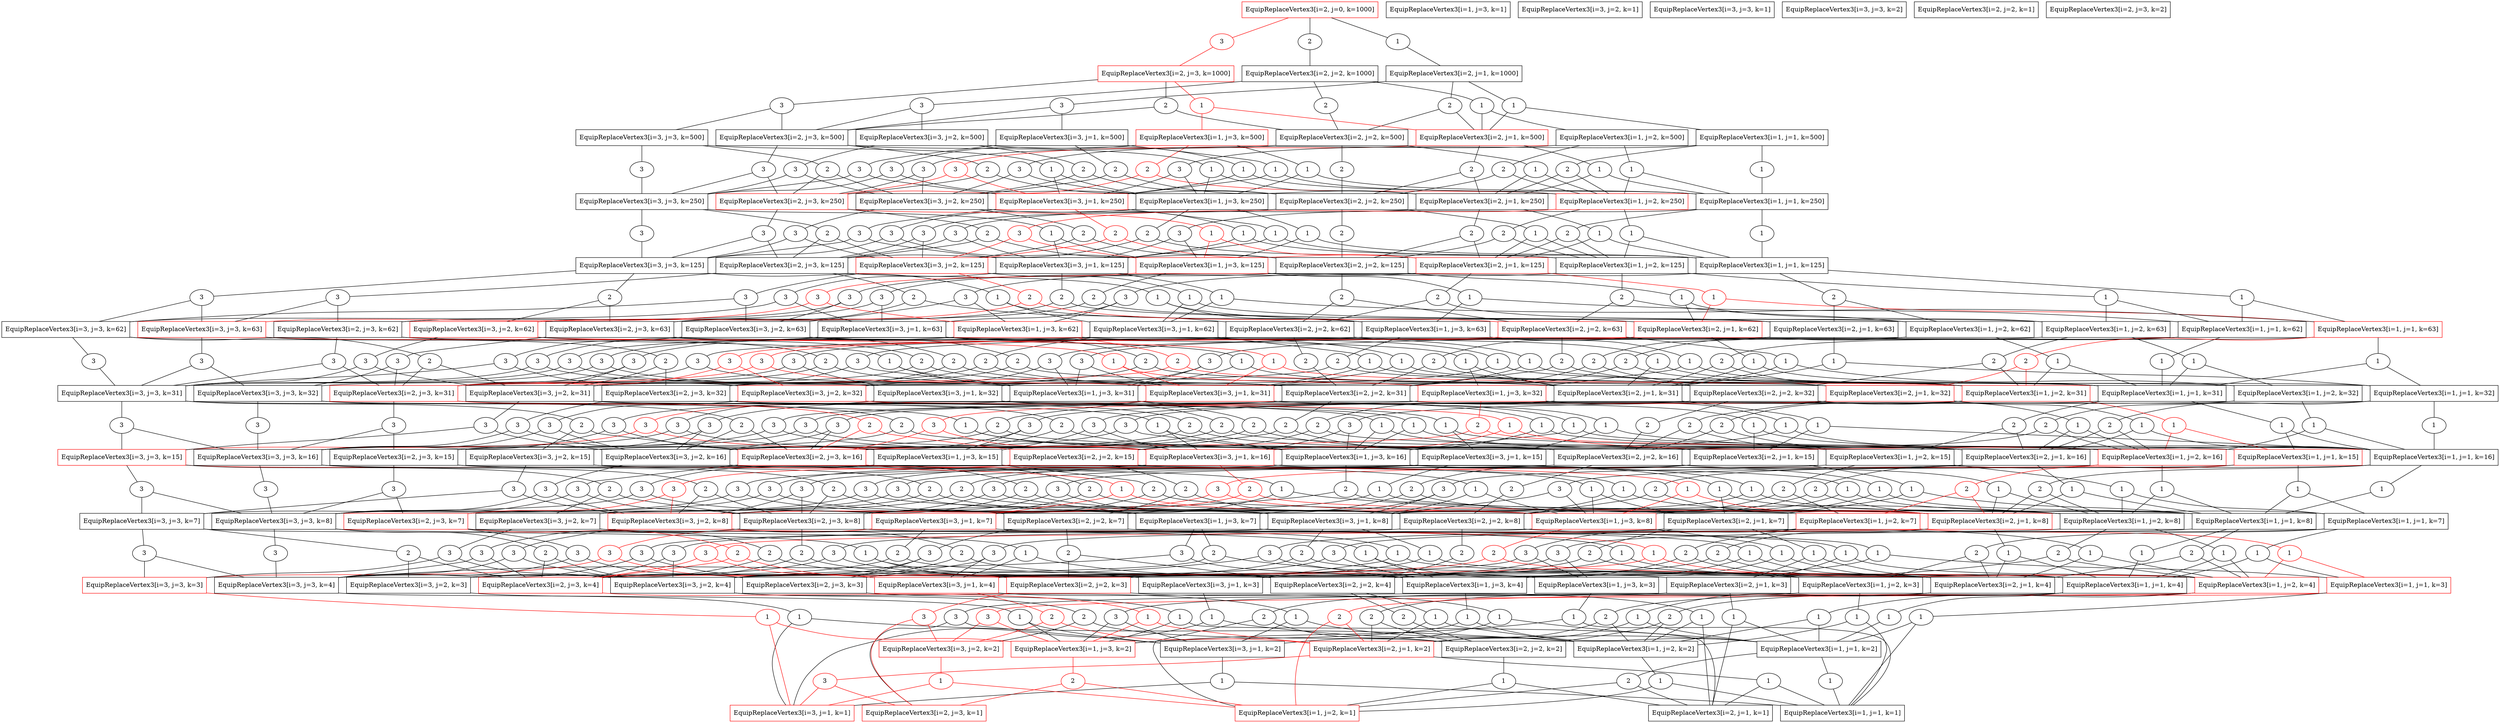 strict digraph G {
  1 [ shape="box" color="red" label="EquipReplaceVertex3[i=1, j=2, k=1]" ];
  2 [ shape="box" label="EquipReplaceVertex3[i=1, j=1, k=32]" ];
  3 [ shape="box" label="EquipReplaceVertex3[i=1, j=2, k=2]" ];
  4 [ shape="box" label="EquipReplaceVertex3[i=1, j=2, k=3]" ];
  5 [ shape="box" color="red" label="EquipReplaceVertex3[i=1, j=2, k=4]" ];
  6 [ shape="box" color="red" label="EquipReplaceVertex3[i=1, j=2, k=7]" ];
  7 [ shape="box" label="EquipReplaceVertex3[i=1, j=2, k=8]" ];
  8 [ shape="box" label="EquipReplaceVertex3[i=1, j=2, k=15]" ];
  9 [ shape="box" color="red" label="EquipReplaceVertex3[i=1, j=2, k=16]" ];
  10 [ shape="box" color="red" label="EquipReplaceVertex3[i=1, j=3, k=500]" ];
  11 [ shape="box" label="EquipReplaceVertex3[i=1, j=3, k=250]" ];
  12 [ shape="box" label="EquipReplaceVertex3[i=2, j=3, k=62]" ];
  13 [ shape="box" label="EquipReplaceVertex3[i=3, j=3, k=125]" ];
  14 [ shape="box" color="red" label="EquipReplaceVertex3[i=1, j=2, k=31]" ];
  15 [ shape="box" color="red" label="EquipReplaceVertex3[i=2, j=1, k=125]" ];
  16 [ shape="box" label="EquipReplaceVertex3[i=1, j=1, k=62]" ];
  17 [ shape="box" label="EquipReplaceVertex3[i=2, j=3, k=63]" ];
  18 [ shape="box" label="EquipReplaceVertex3[i=1, j=3, k=1]" ];
  19 [ shape="box" color="red" label="EquipReplaceVertex3[i=1, j=1, k=63]" ];
  20 [ shape="box" label="EquipReplaceVertex3[i=1, j=2, k=32]" ];
  21 [ shape="box" color="red" label="EquipReplaceVertex3[i=1, j=3, k=2]" ];
  22 [ shape="box" label="EquipReplaceVertex3[i=1, j=3, k=3]" ];
  23 [ shape="box" label="EquipReplaceVertex3[i=1, j=3, k=4]" ];
  24 [ shape="box" label="EquipReplaceVertex3[i=1, j=3, k=7]" ];
  25 [ shape="box" color="red" label="EquipReplaceVertex3[i=1, j=3, k=8]" ];
  26 [ shape="box" label="EquipReplaceVertex3[i=1, j=3, k=15]" ];
  27 [ shape="box" label="EquipReplaceVertex3[i=1, j=3, k=16]" ];
  28 [ shape="box" label="EquipReplaceVertex3[i=1, j=3, k=31]" ];
  29 [ shape="box" label="EquipReplaceVertex3[i=1, j=2, k=62]" ];
  30 [ shape="box" label="EquipReplaceVertex3[i=2, j=2, k=125]" ];
  31 [ shape="box" label="EquipReplaceVertex3[i=1, j=2, k=63]" ];
  32 [ shape="box" color="red" label="EquipReplaceVertex3[i=1, j=3, k=32]" ];
  33 [ shape="box" label="EquipReplaceVertex3[i=3, j=1, k=500]" ];
  34 [ shape="box" color="red" label="EquipReplaceVertex3[i=1, j=3, k=62]" ];
  35 [ shape="box" label="EquipReplaceVertex3[i=2, j=3, k=125]" ];
  36 [ shape="box" color="red" label="EquipReplaceVertex3[i=3, j=1, k=250]" ];
  37 [ shape="box" label="EquipReplaceVertex3[i=1, j=1, k=125]" ];
  38 [ shape="box" label="EquipReplaceVertex3[i=1, j=3, k=63]" ];
  39 [ shape="box" color="red" label="EquipReplaceVertex3[i=3, j=1, k=1]" ];
  40 [ shape="box" label="EquipReplaceVertex3[i=3, j=1, k=2]" ];
  41 [ shape="box" label="EquipReplaceVertex3[i=3, j=1, k=3]" ];
  42 [ shape="box" color="red" label="EquipReplaceVertex3[i=3, j=1, k=4]" ];
  43 [ shape="box" color="red" label="EquipReplaceVertex3[i=3, j=1, k=7]" ];
  44 [ shape="box" label="EquipReplaceVertex3[i=3, j=1, k=8]" ];
  45 [ shape="box" color="red" label="EquipReplaceVertex3[i=2, j=0, k=1000]" ];
  46 [ shape="box" label="EquipReplaceVertex3[i=3, j=1, k=15]" ];
  47 [ shape="box" color="red" label="EquipReplaceVertex3[i=3, j=1, k=16]" ];
  48 [ shape="box" label="EquipReplaceVertex3[i=3, j=2, k=500]" ];
  49 [ shape="box" label="EquipReplaceVertex3[i=3, j=2, k=250]" ];
  50 [ shape="box" label="EquipReplaceVertex3[i=1, j=2, k=125]" ];
  51 [ shape="box" color="red" label="EquipReplaceVertex3[i=3, j=1, k=31]" ];
  52 [ shape="box" label="EquipReplaceVertex3[i=3, j=2, k=1]" ];
  53 [ shape="box" label="EquipReplaceVertex3[i=3, j=1, k=32]" ];
  54 [ shape="box" color="red" label="EquipReplaceVertex3[i=3, j=2, k=2]" ];
  55 [ shape="box" label="EquipReplaceVertex3[i=3, j=2, k=3]" ];
  56 [ shape="box" label="EquipReplaceVertex3[i=3, j=2, k=4]" ];
  57 [ shape="box" label="EquipReplaceVertex3[i=3, j=2, k=7]" ];
  58 [ shape="box" color="red" label="EquipReplaceVertex3[i=3, j=2, k=8]" ];
  59 [ shape="box" label="EquipReplaceVertex3[i=2, j=1, k=1000]" ];
  60 [ shape="box" label="EquipReplaceVertex3[i=3, j=2, k=15]" ];
  61 [ shape="box" label="EquipReplaceVertex3[i=3, j=2, k=16]" ];
  62 [ shape="box" label="EquipReplaceVertex3[i=3, j=3, k=500]" ];
  63 [ shape="box" color="red" label="EquipReplaceVertex3[i=2, j=1, k=500]" ];
  64 [ shape="box" label="EquipReplaceVertex3[i=3, j=3, k=250]" ];
  65 [ shape="box" label="EquipReplaceVertex3[i=2, j=1, k=250]" ];
  66 [ shape="box" color="red" label="EquipReplaceVertex3[i=1, j=3, k=125]" ];
  67 [ shape="box" label="EquipReplaceVertex3[i=3, j=2, k=31]" ];
  68 [ shape="box" label="EquipReplaceVertex3[i=3, j=1, k=62]" ];
  69 [ shape="box" label="EquipReplaceVertex3[i=3, j=3, k=1]" ];
  70 [ shape="box" label="EquipReplaceVertex3[i=3, j=1, k=63]" ];
  71 [ shape="box" color="red" label="EquipReplaceVertex3[i=3, j=2, k=32]" ];
  72 [ shape="box" label="EquipReplaceVertex3[i=2, j=1, k=1]" ];
  73 [ shape="box" label="EquipReplaceVertex3[i=3, j=3, k=2]" ];
  74 [ shape="box" color="red" label="EquipReplaceVertex3[i=2, j=1, k=2]" ];
  75 [ shape="box" color="red" label="EquipReplaceVertex3[i=3, j=3, k=3]" ];
  76 [ shape="box" label="EquipReplaceVertex3[i=2, j=1, k=3]" ];
  77 [ shape="box" label="EquipReplaceVertex3[i=3, j=3, k=4]" ];
  78 [ shape="box" label="EquipReplaceVertex3[i=2, j=1, k=4]" ];
  79 [ shape="box" label="EquipReplaceVertex3[i=3, j=3, k=7]" ];
  80 [ shape="box" label="EquipReplaceVertex3[i=2, j=1, k=7]" ];
  81 [ shape="box" label="EquipReplaceVertex3[i=3, j=3, k=8]" ];
  82 [ shape="box" label="EquipReplaceVertex3[i=2, j=2, k=1000]" ];
  83 [ shape="box" color="red" label="EquipReplaceVertex3[i=2, j=1, k=8]" ];
  84 [ shape="box" color="red" label="EquipReplaceVertex3[i=3, j=3, k=15]" ];
  85 [ shape="box" label="EquipReplaceVertex3[i=2, j=1, k=15]" ];
  86 [ shape="box" label="EquipReplaceVertex3[i=3, j=3, k=16]" ];
  87 [ shape="box" label="EquipReplaceVertex3[i=2, j=1, k=16]" ];
  88 [ shape="box" label="EquipReplaceVertex3[i=2, j=2, k=500]" ];
  89 [ shape="box" label="EquipReplaceVertex3[i=2, j=2, k=250]" ];
  90 [ shape="box" label="EquipReplaceVertex3[i=3, j=3, k=31]" ];
  91 [ shape="box" color="red" label="EquipReplaceVertex3[i=3, j=2, k=62]" ];
  92 [ shape="box" label="EquipReplaceVertex3[i=2, j=1, k=31]" ];
  93 [ shape="box" label="EquipReplaceVertex3[i=3, j=2, k=63]" ];
  94 [ shape="box" label="EquipReplaceVertex3[i=3, j=3, k=32]" ];
  95 [ shape="box" label="EquipReplaceVertex3[i=2, j=2, k=1]" ];
  96 [ shape="box" color="red" label="EquipReplaceVertex3[i=2, j=1, k=32]" ];
  97 [ shape="box" label="EquipReplaceVertex3[i=2, j=2, k=2]" ];
  98 [ shape="box" color="red" label="EquipReplaceVertex3[i=2, j=2, k=3]" ];
  99 [ shape="box" label="EquipReplaceVertex3[i=2, j=2, k=4]" ];
  100 [ shape="box" label="EquipReplaceVertex3[i=2, j=2, k=7]" ];
  101 [ shape="box" color="red" label="EquipReplaceVertex3[i=2, j=3, k=1000]" ];
  102 [ shape="box" label="EquipReplaceVertex3[i=2, j=2, k=8]" ];
  103 [ shape="box" color="red" label="EquipReplaceVertex3[i=2, j=2, k=15]" ];
  104 [ shape="box" label="EquipReplaceVertex3[i=2, j=2, k=16]" ];
  105 [ shape="box" label="EquipReplaceVertex3[i=2, j=3, k=500]" ];
  106 [ shape="box" label="EquipReplaceVertex3[i=1, j=1, k=500]" ];
  107 [ shape="box" color="red" label="EquipReplaceVertex3[i=2, j=3, k=250]" ];
  108 [ shape="box" label="EquipReplaceVertex3[i=1, j=1, k=250]" ];
  109 [ shape="box" label="EquipReplaceVertex3[i=3, j=3, k=62]" ];
  110 [ shape="box" label="EquipReplaceVertex3[i=2, j=2, k=31]" ];
  111 [ shape="box" color="red" label="EquipReplaceVertex3[i=2, j=1, k=62]" ];
  112 [ shape="box" color="red" label="EquipReplaceVertex3[i=3, j=3, k=63]" ];
  113 [ shape="box" label="EquipReplaceVertex3[i=3, j=1, k=125]" ];
  114 [ shape="box" color="red" label="EquipReplaceVertex3[i=2, j=3, k=1]" ];
  115 [ shape="box" label="EquipReplaceVertex3[i=2, j=1, k=63]" ];
  116 [ shape="box" label="EquipReplaceVertex3[i=2, j=2, k=32]" ];
  117 [ shape="box" label="EquipReplaceVertex3[i=1, j=1, k=1]" ];
  118 [ shape="box" label="EquipReplaceVertex3[i=2, j=3, k=2]" ];
  119 [ shape="box" label="EquipReplaceVertex3[i=1, j=1, k=2]" ];
  120 [ shape="box" label="EquipReplaceVertex3[i=2, j=3, k=3]" ];
  121 [ shape="box" color="red" label="EquipReplaceVertex3[i=2, j=3, k=4]" ];
  122 [ shape="box" color="red" label="EquipReplaceVertex3[i=1, j=1, k=3]" ];
  123 [ shape="box" label="EquipReplaceVertex3[i=1, j=1, k=4]" ];
  124 [ shape="box" color="red" label="EquipReplaceVertex3[i=2, j=3, k=7]" ];
  125 [ shape="box" label="EquipReplaceVertex3[i=2, j=3, k=8]" ];
  126 [ shape="box" label="EquipReplaceVertex3[i=1, j=1, k=7]" ];
  127 [ shape="box" label="EquipReplaceVertex3[i=1, j=1, k=8]" ];
  128 [ shape="box" label="EquipReplaceVertex3[i=2, j=3, k=15]" ];
  129 [ shape="box" color="red" label="EquipReplaceVertex3[i=1, j=1, k=15]" ];
  130 [ shape="box" color="red" label="EquipReplaceVertex3[i=2, j=3, k=16]" ];
  131 [ shape="box" label="EquipReplaceVertex3[i=1, j=1, k=16]" ];
  132 [ shape="box" label="EquipReplaceVertex3[i=1, j=2, k=500]" ];
  133 [ shape="box" color="red" label="EquipReplaceVertex3[i=1, j=2, k=250]" ];
  134 [ shape="box" color="red" label="EquipReplaceVertex3[i=2, j=3, k=31]" ];
  135 [ shape="box" label="EquipReplaceVertex3[i=2, j=2, k=62]" ];
  136 [ shape="box" color="red" label="EquipReplaceVertex3[i=3, j=2, k=125]" ];
  137 [ shape="box" label="EquipReplaceVertex3[i=1, j=1, k=31]" ];
  138 [ shape="box" color="red" label="EquipReplaceVertex3[i=2, j=2, k=63]" ];
  139 [ shape="box" label="EquipReplaceVertex3[i=2, j=3, k=32]" ];
  140 [ shape="ellipse" label="3" ];
  141 [ shape="ellipse" label="2" ];
  142 [ shape="ellipse" label="1" ];
  143 [ shape="ellipse" label="1" ];
  144 [ shape="ellipse" label="1" ];
  145 [ shape="ellipse" label="2" ];
  146 [ shape="ellipse" label="1" ];
  147 [ shape="ellipse" label="2" ];
  148 [ shape="ellipse" color="red" label="3" ];
  149 [ shape="ellipse" color="red" label="1" ];
  150 [ shape="ellipse" label="2" ];
  151 [ shape="ellipse" label="3" ];
  152 [ shape="ellipse" label="1" ];
  153 [ shape="ellipse" label="3" ];
  154 [ shape="ellipse" label="2" ];
  155 [ shape="ellipse" label="3" ];
  156 [ shape="ellipse" label="2" ];
  157 [ shape="ellipse" label="1" ];
  158 [ shape="ellipse" label="2" ];
  159 [ shape="ellipse" color="red" label="3" ];
  160 [ shape="ellipse" label="1" ];
  161 [ shape="ellipse" label="1" ];
  162 [ shape="ellipse" label="3" ];
  163 [ shape="ellipse" color="red" label="2" ];
  164 [ shape="ellipse" label="1" ];
  165 [ shape="ellipse" label="2" ];
  166 [ shape="ellipse" label="3" ];
  167 [ shape="ellipse" label="1" ];
  168 [ shape="ellipse" label="3" ];
  169 [ shape="ellipse" label="2" ];
  170 [ shape="ellipse" label="2" ];
  171 [ shape="ellipse" label="3" ];
  172 [ shape="ellipse" label="1" ];
  173 [ shape="ellipse" label="2" ];
  174 [ shape="ellipse" label="3" ];
  175 [ shape="ellipse" color="red" label="1" ];
  176 [ shape="ellipse" color="red" label="1" ];
  177 [ shape="ellipse" label="2" ];
  178 [ shape="ellipse" label="3" ];
  179 [ shape="ellipse" label="2" ];
  180 [ shape="ellipse" label="3" ];
  181 [ shape="ellipse" label="1" ];
  182 [ shape="ellipse" label="1" ];
  183 [ shape="ellipse" label="2" ];
  184 [ shape="ellipse" label="3" ];
  185 [ shape="ellipse" label="1" ];
  186 [ shape="ellipse" label="3" ];
  187 [ shape="ellipse" color="red" label="2" ];
  188 [ shape="ellipse" label="3" ];
  189 [ shape="ellipse" label="2" ];
  190 [ shape="ellipse" label="1" ];
  191 [ shape="ellipse" color="red" label="2" ];
  192 [ shape="ellipse" label="1" ];
  193 [ shape="ellipse" label="1" ];
  194 [ shape="ellipse" label="1" ];
  195 [ shape="ellipse" label="2" ];
  196 [ shape="ellipse" label="3" ];
  197 [ shape="ellipse" label="3" ];
  198 [ shape="ellipse" color="red" label="2" ];
  199 [ shape="ellipse" label="1" ];
  200 [ shape="ellipse" label="2" ];
  201 [ shape="ellipse" label="1" ];
  202 [ shape="ellipse" label="3" ];
  203 [ shape="ellipse" label="3" ];
  204 [ shape="ellipse" label="1" ];
  205 [ shape="ellipse" label="2" ];
  206 [ shape="ellipse" label="3" ];
  207 [ shape="ellipse" label="2" ];
  208 [ shape="ellipse" label="1" ];
  209 [ shape="ellipse" label="2" ];
  210 [ shape="ellipse" label="1" ];
  211 [ shape="ellipse" label="3" ];
  212 [ shape="ellipse" label="3" ];
  213 [ shape="ellipse" label="1" ];
  214 [ shape="ellipse" label="2" ];
  215 [ shape="ellipse" label="3" ];
  216 [ shape="ellipse" label="1" ];
  217 [ shape="ellipse" label="2" ];
  218 [ shape="ellipse" label="1" ];
  219 [ shape="ellipse" label="3" ];
  220 [ shape="ellipse" color="red" label="2" ];
  221 [ shape="ellipse" label="2" ];
  222 [ shape="ellipse" label="1" ];
  223 [ shape="ellipse" label="3" ];
  224 [ shape="ellipse" label="1" ];
  225 [ shape="ellipse" color="red" label="2" ];
  226 [ shape="ellipse" label="3" ];
  227 [ shape="ellipse" label="2" ];
  228 [ shape="ellipse" label="1" ];
  229 [ shape="ellipse" label="3" ];
  230 [ shape="ellipse" label="3" ];
  231 [ shape="ellipse" label="1" ];
  232 [ shape="ellipse" color="red" label="2" ];
  233 [ shape="ellipse" label="1" ];
  234 [ shape="ellipse" label="3" ];
  235 [ shape="ellipse" label="2" ];
  236 [ shape="ellipse" label="2" ];
  237 [ shape="ellipse" label="1" ];
  238 [ shape="ellipse" label="3" ];
  239 [ shape="ellipse" label="1" ];
  240 [ shape="ellipse" label="1" ];
  241 [ shape="ellipse" label="1" ];
  242 [ shape="ellipse" color="red" label="2" ];
  243 [ shape="ellipse" color="red" label="3" ];
  244 [ shape="ellipse" label="2" ];
  245 [ shape="ellipse" label="1" ];
  246 [ shape="ellipse" label="2" ];
  247 [ shape="ellipse" label="3" ];
  248 [ shape="ellipse" label="1" ];
  249 [ shape="ellipse" color="red" label="3" ];
  250 [ shape="ellipse" label="2" ];
  251 [ shape="ellipse" label="1" ];
  252 [ shape="ellipse" label="3" ];
  253 [ shape="ellipse" label="1" ];
  254 [ shape="ellipse" label="2" ];
  255 [ shape="ellipse" label="3" ];
  256 [ shape="ellipse" label="1" ];
  257 [ shape="ellipse" color="red" label="2" ];
  258 [ shape="ellipse" label="2" ];
  259 [ shape="ellipse" label="1" ];
  260 [ shape="ellipse" label="3" ];
  261 [ shape="ellipse" label="3" ];
  262 [ shape="ellipse" label="1" ];
  263 [ shape="ellipse" label="2" ];
  264 [ shape="ellipse" label="3" ];
  265 [ shape="ellipse" label="2" ];
  266 [ shape="ellipse" label="1" ];
  267 [ shape="ellipse" label="2" ];
  268 [ shape="ellipse" label="1" ];
  269 [ shape="ellipse" color="red" label="3" ];
  270 [ shape="ellipse" label="2" ];
  271 [ shape="ellipse" label="3" ];
  272 [ shape="ellipse" label="1" ];
  273 [ shape="ellipse" color="red" label="1" ];
  274 [ shape="ellipse" label="1" ];
  275 [ shape="ellipse" label="2" ];
  276 [ shape="ellipse" label="1" ];
  277 [ shape="ellipse" label="2" ];
  278 [ shape="ellipse" label="1" ];
  279 [ shape="ellipse" label="3" ];
  280 [ shape="ellipse" label="2" ];
  281 [ shape="ellipse" label="3" ];
  282 [ shape="ellipse" color="red" label="1" ];
  283 [ shape="ellipse" label="2" ];
  284 [ shape="ellipse" label="1" ];
  285 [ shape="ellipse" label="3" ];
  286 [ shape="ellipse" label="1" ];
  287 [ shape="ellipse" label="2" ];
  288 [ shape="ellipse" label="3" ];
  289 [ shape="ellipse" label="1" ];
  290 [ shape="ellipse" label="3" ];
  291 [ shape="ellipse" label="2" ];
  292 [ shape="ellipse" label="2" ];
  293 [ shape="ellipse" label="1" ];
  294 [ shape="ellipse" label="3" ];
  295 [ shape="ellipse" label="1" ];
  296 [ shape="ellipse" label="2" ];
  297 [ shape="ellipse" color="red" label="3" ];
  298 [ shape="ellipse" label="2" ];
  299 [ shape="ellipse" label="1" ];
  300 [ shape="ellipse" label="3" ];
  301 [ shape="ellipse" label="3" ];
  302 [ shape="ellipse" label="1" ];
  303 [ shape="ellipse" label="2" ];
  304 [ shape="ellipse" label="2" ];
  305 [ shape="ellipse" color="red" label="3" ];
  306 [ shape="ellipse" label="1" ];
  307 [ shape="ellipse" label="2" ];
  308 [ shape="ellipse" label="1" ];
  309 [ shape="ellipse" label="3" ];
  310 [ shape="ellipse" label="1" ];
  311 [ shape="ellipse" label="2" ];
  312 [ shape="ellipse" label="3" ];
  313 [ shape="ellipse" label="2" ];
  314 [ shape="ellipse" label="1" ];
  315 [ shape="ellipse" label="3" ];
  316 [ shape="ellipse" label="2" ];
  317 [ shape="ellipse" color="red" label="1" ];
  318 [ shape="ellipse" label="3" ];
  319 [ shape="ellipse" color="red" label="3" ];
  320 [ shape="ellipse" label="1" ];
  321 [ shape="ellipse" color="red" label="1" ];
  322 [ shape="ellipse" label="1" ];
  323 [ shape="ellipse" label="3" ];
  324 [ shape="ellipse" label="1" ];
  325 [ shape="ellipse" label="2" ];
  326 [ shape="ellipse" label="1" ];
  327 [ shape="ellipse" label="1" ];
  328 [ shape="ellipse" label="2" ];
  329 [ shape="ellipse" label="3" ];
  330 [ shape="ellipse" label="2" ];
  331 [ shape="ellipse" label="3" ];
  332 [ shape="ellipse" label="1" ];
  333 [ shape="ellipse" label="2" ];
  334 [ shape="ellipse" label="1" ];
  335 [ shape="ellipse" label="3" ];
  336 [ shape="ellipse" label="2" ];
  337 [ shape="ellipse" label="1" ];
  338 [ shape="ellipse" label="3" ];
  339 [ shape="ellipse" color="red" label="3" ];
  340 [ shape="ellipse" label="1" ];
  341 [ shape="ellipse" label="2" ];
  342 [ shape="ellipse" color="red" label="1" ];
  343 [ shape="ellipse" label="2" ];
  344 [ shape="ellipse" label="3" ];
  345 [ shape="ellipse" label="1" ];
  346 [ shape="ellipse" label="3" ];
  347 [ shape="ellipse" label="2" ];
  348 [ shape="ellipse" label="1" ];
  349 [ shape="ellipse" label="2" ];
  350 [ shape="ellipse" label="3" ];
  351 [ shape="ellipse" label="3" ];
  352 [ shape="ellipse" label="1" ];
  353 [ shape="ellipse" label="2" ];
  354 [ shape="ellipse" label="1" ];
  355 [ shape="ellipse" label="2" ];
  356 [ shape="ellipse" label="3" ];
  357 [ shape="ellipse" label="1" ];
  358 [ shape="ellipse" label="3" ];
  359 [ shape="ellipse" label="2" ];
  360 [ shape="ellipse" label="1" ];
  361 [ shape="ellipse" label="2" ];
  362 [ shape="ellipse" label="3" ];
  363 [ shape="ellipse" color="red" label="1" ];
  364 [ shape="ellipse" label="2" ];
  365 [ shape="ellipse" label="3" ];
  366 [ shape="ellipse" label="2" ];
  367 [ shape="ellipse" label="3" ];
  368 [ shape="ellipse" label="1" ];
  369 [ shape="ellipse" label="2" ];
  370 [ shape="ellipse" label="1" ];
  371 [ shape="ellipse" label="3" ];
  372 [ shape="ellipse" label="1" ];
  373 [ shape="ellipse" label="2" ];
  374 [ shape="ellipse" label="3" ];
  375 [ shape="ellipse" label="1" ];
  376 [ shape="ellipse" color="red" label="3" ];
  377 [ shape="ellipse" label="2" ];
  378 [ shape="ellipse" label="1" ];
  379 [ shape="ellipse" color="red" label="3" ];
  380 [ shape="ellipse" label="1" ];
  381 [ shape="ellipse" label="1" ];
  382 [ shape="ellipse" label="2" ];
  383 [ shape="ellipse" label="3" ];
  384 [ shape="ellipse" label="2" ];
  385 [ shape="ellipse" label="1" ];
  386 [ shape="ellipse" label="2" ];
  387 [ shape="ellipse" color="red" label="1" ];
  388 [ shape="ellipse" label="3" ];
  389 [ shape="ellipse" label="1" ];
  390 [ shape="ellipse" label="3" ];
  391 [ shape="ellipse" label="2" ];
  392 [ shape="ellipse" color="red" label="3" ];
  393 [ shape="ellipse" label="1" ];
  394 [ shape="ellipse" label="2" ];
  395 [ shape="ellipse" label="1" ];
  396 [ shape="ellipse" label="2" ];
  397 [ shape="ellipse" label="3" ];
  398 [ shape="ellipse" label="1" ];
  399 [ shape="ellipse" label="2" ];
  400 [ shape="ellipse" label="3" ];
  401 [ shape="ellipse" label="1" ];
  402 [ shape="ellipse" label="3" ];
  403 [ shape="ellipse" label="2" ];
  404 [ shape="ellipse" color="red" label="1" ];
  405 [ shape="ellipse" label="2" ];
  406 [ shape="ellipse" label="3" ];
  407 [ shape="ellipse" label="2" ];
  408 [ shape="ellipse" label="3" ];
  409 [ shape="ellipse" label="1" ];
  410 [ shape="ellipse" label="1" ];
  411 [ shape="ellipse" label="2" ];
  412 [ shape="ellipse" label="3" ];
  413 [ shape="ellipse" label="2" ];
  414 [ shape="ellipse" label="3" ];
  415 [ shape="ellipse" label="1" ];
  416 [ shape="ellipse" label="1" ];
  417 [ shape="ellipse" label="2" ];
  418 [ shape="ellipse" color="red" label="3" ];
  419 [ shape="ellipse" color="red" label="1" ];
  420 [ shape="ellipse" label="2" ];
  421 [ shape="ellipse" label="3" ];
  422 [ shape="ellipse" label="1" ];
  423 [ shape="ellipse" label="2" ];
  424 [ shape="ellipse" label="3" ];
  425 [ shape="ellipse" label="1" ];
  426 [ shape="ellipse" label="3" ];
  427 [ shape="ellipse" label="2" ];
  428 [ shape="ellipse" label="1" ];
  429 [ shape="ellipse" label="3" ];
  430 [ shape="ellipse" label="2" ];
  431 [ shape="ellipse" label="2" ];
  432 [ shape="ellipse" label="1" ];
  433 [ shape="ellipse" label="1" ];
  434 [ shape="ellipse" color="red" label="1" ];
  435 [ shape="ellipse" color="red" label="2" ];
  436 [ shape="ellipse" label="1" ];
  437 [ shape="ellipse" label="1" ];
  438 [ shape="ellipse" label="2" ];
  439 [ shape="ellipse" label="3" ];
  440 [ shape="ellipse" label="3" ];
  441 [ shape="ellipse" color="red" label="2" ];
  442 [ shape="ellipse" label="1" ];
  443 [ shape="ellipse" label="1" ];
  444 [ shape="ellipse" label="3" ];
  445 [ shape="ellipse" label="2" ];
  446 [ shape="ellipse" label="1" ];
  447 [ shape="ellipse" label="3" ];
  448 [ shape="ellipse" label="2" ];
  449 [ shape="ellipse" label="3" ];
  450 [ shape="ellipse" label="2" ];
  451 [ shape="ellipse" label="1" ];
  452 [ shape="ellipse" label="3" ];
  453 [ shape="ellipse" label="2" ];
  454 [ shape="ellipse" label="1" ];
  455 [ shape="ellipse" color="red" label="2" ];
  456 [ shape="ellipse" label="3" ];
  457 [ shape="ellipse" label="1" ];
  458 [ shape="ellipse" label="2" ];
  459 [ shape="ellipse" label="3" ];
  460 [ shape="ellipse" color="red" label="1" ];
  461 [ shape="ellipse" label="2" ];
  462 [ shape="ellipse" label="1" ];
  463 [ shape="ellipse" label="3" ];
  464 [ shape="ellipse" label="1" ];
  465 [ shape="ellipse" label="3" ];
  466 [ shape="ellipse" label="2" ];
  467 [ shape="ellipse" label="1" ];
  468 [ shape="ellipse" label="2" ];
  469 [ shape="ellipse" color="red" label="3" ];
  470 [ shape="ellipse" label="1" ];
  471 [ shape="ellipse" label="3" ];
  472 [ shape="ellipse" color="red" label="2" ];
  473 [ shape="ellipse" label="2" ];
  474 [ shape="ellipse" label="3" ];
  475 [ shape="ellipse" label="1" ];
  476 [ shape="ellipse" color="red" label="2" ];
  477 [ shape="ellipse" label="1" ];
  478 [ shape="ellipse" label="3" ];
  479 [ shape="ellipse" label="1" ];
  480 [ shape="ellipse" label="2" ];
  481 [ shape="ellipse" label="3" ];
  482 [ shape="ellipse" label="2" ];
  483 [ shape="ellipse" color="red" label="3" ];
  484 [ shape="ellipse" label="1" ];
  485 [ shape="ellipse" label="1" ];
  486 [ shape="ellipse" label="2" ];
  487 [ shape="ellipse" label="3" ];
  2 -> 140 [ arrowhead="none" ];
  140 -> 27 [ arrowhead="none" ];
  140 -> 47 [ arrowhead="none" ];
  2 -> 141 [ arrowhead="none" ];
  141 -> 9 [ arrowhead="none" ];
  141 -> 87 [ arrowhead="none" ];
  2 -> 142 [ arrowhead="none" ];
  142 -> 131 [ arrowhead="none" ];
  3 -> 143 [ arrowhead="none" ];
  143 -> 117 [ arrowhead="none" ];
  143 -> 1 [ arrowhead="none" ];
  4 -> 144 [ arrowhead="none" ];
  144 -> 117 [ arrowhead="none" ];
  144 -> 3 [ arrowhead="none" ];
  4 -> 145 [ arrowhead="none" ];
  145 -> 1 [ arrowhead="none" ];
  145 -> 97 [ arrowhead="none" ];
  5 -> 146 [ arrowhead="none" ];
  146 -> 119 [ arrowhead="none" ];
  146 -> 3 [ arrowhead="none" ];
  5 -> 147 [ arrowhead="none" ];
  147 -> 3 [ arrowhead="none" ];
  147 -> 97 [ arrowhead="none" ];
  5 -> 148 [ color="red" arrowhead="none" ];
  148 -> 21 [ color="red" arrowhead="none" ];
  148 -> 54 [ color="red" arrowhead="none" ];
  6 -> 149 [ color="red" arrowhead="none" ];
  149 -> 122 [ color="red" arrowhead="none" ];
  149 -> 5 [ color="red" arrowhead="none" ];
  6 -> 150 [ arrowhead="none" ];
  150 -> 4 [ arrowhead="none" ];
  150 -> 99 [ arrowhead="none" ];
  6 -> 151 [ arrowhead="none" ];
  151 -> 22 [ arrowhead="none" ];
  151 -> 56 [ arrowhead="none" ];
  7 -> 152 [ arrowhead="none" ];
  152 -> 123 [ arrowhead="none" ];
  152 -> 5 [ arrowhead="none" ];
  7 -> 153 [ arrowhead="none" ];
  153 -> 23 [ arrowhead="none" ];
  153 -> 56 [ arrowhead="none" ];
  7 -> 154 [ arrowhead="none" ];
  154 -> 5 [ arrowhead="none" ];
  154 -> 99 [ arrowhead="none" ];
  8 -> 155 [ arrowhead="none" ];
  155 -> 24 [ arrowhead="none" ];
  155 -> 58 [ arrowhead="none" ];
  8 -> 156 [ arrowhead="none" ];
  156 -> 6 [ arrowhead="none" ];
  156 -> 102 [ arrowhead="none" ];
  8 -> 157 [ arrowhead="none" ];
  157 -> 126 [ arrowhead="none" ];
  157 -> 7 [ arrowhead="none" ];
  9 -> 158 [ arrowhead="none" ];
  158 -> 7 [ arrowhead="none" ];
  158 -> 102 [ arrowhead="none" ];
  9 -> 159 [ color="red" arrowhead="none" ];
  159 -> 25 [ color="red" arrowhead="none" ];
  159 -> 58 [ color="red" arrowhead="none" ];
  9 -> 160 [ arrowhead="none" ];
  160 -> 127 [ arrowhead="none" ];
  160 -> 7 [ arrowhead="none" ];
  10 -> 161 [ arrowhead="none" ];
  161 -> 108 [ arrowhead="none" ];
  161 -> 11 [ arrowhead="none" ];
  10 -> 162 [ arrowhead="none" ];
  162 -> 11 [ arrowhead="none" ];
  162 -> 64 [ arrowhead="none" ];
  10 -> 163 [ color="red" arrowhead="none" ];
  163 -> 133 [ color="red" arrowhead="none" ];
  163 -> 107 [ color="red" arrowhead="none" ];
  11 -> 164 [ arrowhead="none" ];
  164 -> 37 [ arrowhead="none" ];
  164 -> 66 [ arrowhead="none" ];
  11 -> 165 [ arrowhead="none" ];
  165 -> 50 [ arrowhead="none" ];
  165 -> 35 [ arrowhead="none" ];
  11 -> 166 [ arrowhead="none" ];
  166 -> 66 [ arrowhead="none" ];
  166 -> 13 [ arrowhead="none" ];
  12 -> 167 [ arrowhead="none" ];
  167 -> 92 [ arrowhead="none" ];
  167 -> 28 [ arrowhead="none" ];
  12 -> 168 [ arrowhead="none" ];
  168 -> 134 [ arrowhead="none" ];
  168 -> 90 [ arrowhead="none" ];
  12 -> 169 [ arrowhead="none" ];
  169 -> 110 [ arrowhead="none" ];
  169 -> 134 [ arrowhead="none" ];
  13 -> 170 [ arrowhead="none" ];
  170 -> 91 [ arrowhead="none" ];
  170 -> 17 [ arrowhead="none" ];
  13 -> 171 [ arrowhead="none" ];
  171 -> 109 [ arrowhead="none" ];
  171 -> 112 [ arrowhead="none" ];
  13 -> 172 [ arrowhead="none" ];
  172 -> 68 [ arrowhead="none" ];
  172 -> 38 [ arrowhead="none" ];
  14 -> 173 [ arrowhead="none" ];
  173 -> 8 [ arrowhead="none" ];
  173 -> 104 [ arrowhead="none" ];
  14 -> 174 [ arrowhead="none" ];
  174 -> 26 [ arrowhead="none" ];
  174 -> 61 [ arrowhead="none" ];
  14 -> 175 [ color="red" arrowhead="none" ];
  175 -> 129 [ color="red" arrowhead="none" ];
  175 -> 9 [ color="red" arrowhead="none" ];
  15 -> 176 [ color="red" arrowhead="none" ];
  176 -> 111 [ color="red" arrowhead="none" ];
  176 -> 19 [ color="red" arrowhead="none" ];
  15 -> 177 [ arrowhead="none" ];
  177 -> 135 [ arrowhead="none" ];
  177 -> 115 [ arrowhead="none" ];
  15 -> 178 [ arrowhead="none" ];
  178 -> 12 [ arrowhead="none" ];
  178 -> 70 [ arrowhead="none" ];
  16 -> 179 [ arrowhead="none" ];
  179 -> 14 [ arrowhead="none" ];
  179 -> 92 [ arrowhead="none" ];
  16 -> 180 [ arrowhead="none" ];
  180 -> 28 [ arrowhead="none" ];
  180 -> 51 [ arrowhead="none" ];
  16 -> 181 [ arrowhead="none" ];
  181 -> 137 [ arrowhead="none" ];
  17 -> 182 [ arrowhead="none" ];
  182 -> 92 [ arrowhead="none" ];
  182 -> 32 [ arrowhead="none" ];
  17 -> 183 [ arrowhead="none" ];
  183 -> 110 [ arrowhead="none" ];
  183 -> 139 [ arrowhead="none" ];
  17 -> 184 [ arrowhead="none" ];
  184 -> 134 [ arrowhead="none" ];
  184 -> 94 [ arrowhead="none" ];
  19 -> 185 [ arrowhead="none" ];
  185 -> 137 [ arrowhead="none" ];
  185 -> 2 [ arrowhead="none" ];
  19 -> 186 [ arrowhead="none" ];
  186 -> 28 [ arrowhead="none" ];
  186 -> 53 [ arrowhead="none" ];
  19 -> 187 [ color="red" arrowhead="none" ];
  187 -> 14 [ color="red" arrowhead="none" ];
  187 -> 96 [ color="red" arrowhead="none" ];
  20 -> 188 [ arrowhead="none" ];
  188 -> 27 [ arrowhead="none" ];
  188 -> 61 [ arrowhead="none" ];
  20 -> 189 [ arrowhead="none" ];
  189 -> 9 [ arrowhead="none" ];
  189 -> 104 [ arrowhead="none" ];
  20 -> 190 [ arrowhead="none" ];
  190 -> 131 [ arrowhead="none" ];
  190 -> 9 [ arrowhead="none" ];
  21 -> 191 [ color="red" arrowhead="none" ];
  191 -> 1 [ color="red" arrowhead="none" ];
  191 -> 114 [ color="red" arrowhead="none" ];
  22 -> 192 [ arrowhead="none" ];
  192 -> 117 [ arrowhead="none" ];
  192 -> 21 [ arrowhead="none" ];
  23 -> 193 [ arrowhead="none" ];
  193 -> 119 [ arrowhead="none" ];
  193 -> 21 [ arrowhead="none" ];
  24 -> 194 [ arrowhead="none" ];
  194 -> 122 [ arrowhead="none" ];
  194 -> 23 [ arrowhead="none" ];
  24 -> 195 [ arrowhead="none" ];
  195 -> 4 [ arrowhead="none" ];
  195 -> 121 [ arrowhead="none" ];
  24 -> 196 [ arrowhead="none" ];
  196 -> 22 [ arrowhead="none" ];
  196 -> 77 [ arrowhead="none" ];
  25 -> 197 [ arrowhead="none" ];
  197 -> 23 [ arrowhead="none" ];
  197 -> 77 [ arrowhead="none" ];
  25 -> 198 [ color="red" arrowhead="none" ];
  198 -> 5 [ color="red" arrowhead="none" ];
  198 -> 121 [ color="red" arrowhead="none" ];
  25 -> 199 [ arrowhead="none" ];
  199 -> 123 [ arrowhead="none" ];
  199 -> 23 [ arrowhead="none" ];
  26 -> 200 [ arrowhead="none" ];
  200 -> 6 [ arrowhead="none" ];
  200 -> 125 [ arrowhead="none" ];
  26 -> 201 [ arrowhead="none" ];
  201 -> 126 [ arrowhead="none" ];
  201 -> 25 [ arrowhead="none" ];
  26 -> 202 [ arrowhead="none" ];
  202 -> 24 [ arrowhead="none" ];
  202 -> 81 [ arrowhead="none" ];
  27 -> 203 [ arrowhead="none" ];
  203 -> 25 [ arrowhead="none" ];
  203 -> 81 [ arrowhead="none" ];
  27 -> 204 [ arrowhead="none" ];
  204 -> 127 [ arrowhead="none" ];
  204 -> 25 [ arrowhead="none" ];
  27 -> 205 [ arrowhead="none" ];
  205 -> 7 [ arrowhead="none" ];
  205 -> 125 [ arrowhead="none" ];
  28 -> 206 [ arrowhead="none" ];
  206 -> 26 [ arrowhead="none" ];
  206 -> 86 [ arrowhead="none" ];
  28 -> 207 [ arrowhead="none" ];
  207 -> 8 [ arrowhead="none" ];
  207 -> 130 [ arrowhead="none" ];
  28 -> 208 [ arrowhead="none" ];
  208 -> 129 [ arrowhead="none" ];
  208 -> 27 [ arrowhead="none" ];
  29 -> 209 [ arrowhead="none" ];
  209 -> 14 [ arrowhead="none" ];
  209 -> 110 [ arrowhead="none" ];
  29 -> 210 [ arrowhead="none" ];
  210 -> 137 [ arrowhead="none" ];
  210 -> 14 [ arrowhead="none" ];
  29 -> 211 [ arrowhead="none" ];
  211 -> 28 [ arrowhead="none" ];
  211 -> 67 [ arrowhead="none" ];
  30 -> 212 [ arrowhead="none" ];
  212 -> 12 [ arrowhead="none" ];
  212 -> 93 [ arrowhead="none" ];
  30 -> 213 [ arrowhead="none" ];
  213 -> 111 [ arrowhead="none" ];
  213 -> 31 [ arrowhead="none" ];
  30 -> 214 [ arrowhead="none" ];
  214 -> 135 [ arrowhead="none" ];
  214 -> 138 [ arrowhead="none" ];
  31 -> 215 [ arrowhead="none" ];
  215 -> 28 [ arrowhead="none" ];
  215 -> 71 [ arrowhead="none" ];
  31 -> 216 [ arrowhead="none" ];
  216 -> 137 [ arrowhead="none" ];
  216 -> 20 [ arrowhead="none" ];
  31 -> 217 [ arrowhead="none" ];
  217 -> 14 [ arrowhead="none" ];
  217 -> 116 [ arrowhead="none" ];
  32 -> 218 [ arrowhead="none" ];
  218 -> 131 [ arrowhead="none" ];
  218 -> 27 [ arrowhead="none" ];
  32 -> 219 [ arrowhead="none" ];
  219 -> 27 [ arrowhead="none" ];
  219 -> 86 [ arrowhead="none" ];
  32 -> 220 [ color="red" arrowhead="none" ];
  220 -> 9 [ color="red" arrowhead="none" ];
  220 -> 130 [ color="red" arrowhead="none" ];
  33 -> 221 [ arrowhead="none" ];
  221 -> 49 [ arrowhead="none" ];
  221 -> 65 [ arrowhead="none" ];
  33 -> 222 [ arrowhead="none" ];
  222 -> 36 [ arrowhead="none" ];
  222 -> 108 [ arrowhead="none" ];
  33 -> 223 [ arrowhead="none" ];
  223 -> 64 [ arrowhead="none" ];
  223 -> 36 [ arrowhead="none" ];
  34 -> 224 [ arrowhead="none" ];
  224 -> 137 [ arrowhead="none" ];
  224 -> 28 [ arrowhead="none" ];
  34 -> 225 [ color="red" arrowhead="none" ];
  225 -> 14 [ color="red" arrowhead="none" ];
  225 -> 134 [ color="red" arrowhead="none" ];
  34 -> 226 [ arrowhead="none" ];
  226 -> 28 [ arrowhead="none" ];
  226 -> 90 [ arrowhead="none" ];
  35 -> 227 [ arrowhead="none" ];
  227 -> 135 [ arrowhead="none" ];
  227 -> 17 [ arrowhead="none" ];
  35 -> 228 [ arrowhead="none" ];
  228 -> 111 [ arrowhead="none" ];
  228 -> 38 [ arrowhead="none" ];
  35 -> 229 [ arrowhead="none" ];
  229 -> 12 [ arrowhead="none" ];
  229 -> 112 [ arrowhead="none" ];
  36 -> 230 [ arrowhead="none" ];
  230 -> 13 [ arrowhead="none" ];
  230 -> 113 [ arrowhead="none" ];
  36 -> 231 [ arrowhead="none" ];
  231 -> 113 [ arrowhead="none" ];
  231 -> 37 [ arrowhead="none" ];
  36 -> 232 [ color="red" arrowhead="none" ];
  232 -> 136 [ color="red" arrowhead="none" ];
  232 -> 15 [ color="red" arrowhead="none" ];
  37 -> 233 [ arrowhead="none" ];
  233 -> 16 [ arrowhead="none" ];
  233 -> 19 [ arrowhead="none" ];
  37 -> 234 [ arrowhead="none" ];
  234 -> 34 [ arrowhead="none" ];
  234 -> 70 [ arrowhead="none" ];
  37 -> 235 [ arrowhead="none" ];
  235 -> 29 [ arrowhead="none" ];
  235 -> 115 [ arrowhead="none" ];
  38 -> 236 [ arrowhead="none" ];
  236 -> 14 [ arrowhead="none" ];
  236 -> 139 [ arrowhead="none" ];
  38 -> 237 [ arrowhead="none" ];
  237 -> 137 [ arrowhead="none" ];
  237 -> 32 [ arrowhead="none" ];
  38 -> 238 [ arrowhead="none" ];
  238 -> 28 [ arrowhead="none" ];
  238 -> 94 [ arrowhead="none" ];
  40 -> 239 [ arrowhead="none" ];
  239 -> 39 [ arrowhead="none" ];
  239 -> 117 [ arrowhead="none" ];
  41 -> 240 [ arrowhead="none" ];
  240 -> 39 [ arrowhead="none" ];
  240 -> 119 [ arrowhead="none" ];
  42 -> 241 [ arrowhead="none" ];
  241 -> 40 [ arrowhead="none" ];
  241 -> 119 [ arrowhead="none" ];
  42 -> 242 [ color="red" arrowhead="none" ];
  242 -> 54 [ color="red" arrowhead="none" ];
  242 -> 74 [ color="red" arrowhead="none" ];
  43 -> 243 [ color="red" arrowhead="none" ];
  243 -> 75 [ color="red" arrowhead="none" ];
  243 -> 42 [ color="red" arrowhead="none" ];
  43 -> 244 [ arrowhead="none" ];
  244 -> 55 [ arrowhead="none" ];
  244 -> 78 [ arrowhead="none" ];
  43 -> 245 [ arrowhead="none" ];
  245 -> 41 [ arrowhead="none" ];
  245 -> 123 [ arrowhead="none" ];
  44 -> 246 [ arrowhead="none" ];
  246 -> 56 [ arrowhead="none" ];
  246 -> 78 [ arrowhead="none" ];
  44 -> 247 [ arrowhead="none" ];
  247 -> 77 [ arrowhead="none" ];
  247 -> 42 [ arrowhead="none" ];
  44 -> 248 [ arrowhead="none" ];
  248 -> 42 [ arrowhead="none" ];
  248 -> 123 [ arrowhead="none" ];
  45 -> 249 [ color="red" arrowhead="none" ];
  249 -> 101 [ color="red" arrowhead="none" ];
  45 -> 250 [ arrowhead="none" ];
  250 -> 82 [ arrowhead="none" ];
  45 -> 251 [ arrowhead="none" ];
  251 -> 59 [ arrowhead="none" ];
  46 -> 252 [ arrowhead="none" ];
  252 -> 79 [ arrowhead="none" ];
  252 -> 44 [ arrowhead="none" ];
  46 -> 253 [ arrowhead="none" ];
  253 -> 43 [ arrowhead="none" ];
  253 -> 127 [ arrowhead="none" ];
  46 -> 254 [ arrowhead="none" ];
  254 -> 57 [ arrowhead="none" ];
  254 -> 83 [ arrowhead="none" ];
  47 -> 255 [ arrowhead="none" ];
  255 -> 81 [ arrowhead="none" ];
  255 -> 44 [ arrowhead="none" ];
  47 -> 256 [ arrowhead="none" ];
  256 -> 44 [ arrowhead="none" ];
  256 -> 127 [ arrowhead="none" ];
  47 -> 257 [ color="red" arrowhead="none" ];
  257 -> 58 [ color="red" arrowhead="none" ];
  257 -> 83 [ color="red" arrowhead="none" ];
  48 -> 258 [ arrowhead="none" ];
  258 -> 49 [ arrowhead="none" ];
  258 -> 89 [ arrowhead="none" ];
  48 -> 259 [ arrowhead="none" ];
  259 -> 36 [ arrowhead="none" ];
  259 -> 133 [ arrowhead="none" ];
  48 -> 260 [ arrowhead="none" ];
  260 -> 64 [ arrowhead="none" ];
  260 -> 49 [ arrowhead="none" ];
  49 -> 261 [ arrowhead="none" ];
  261 -> 13 [ arrowhead="none" ];
  261 -> 136 [ arrowhead="none" ];
  49 -> 262 [ arrowhead="none" ];
  262 -> 113 [ arrowhead="none" ];
  262 -> 50 [ arrowhead="none" ];
  49 -> 263 [ arrowhead="none" ];
  263 -> 136 [ arrowhead="none" ];
  263 -> 30 [ arrowhead="none" ];
  50 -> 264 [ arrowhead="none" ];
  264 -> 34 [ arrowhead="none" ];
  264 -> 93 [ arrowhead="none" ];
  50 -> 265 [ arrowhead="none" ];
  265 -> 29 [ arrowhead="none" ];
  265 -> 138 [ arrowhead="none" ];
  50 -> 266 [ arrowhead="none" ];
  266 -> 16 [ arrowhead="none" ];
  266 -> 31 [ arrowhead="none" ];
  51 -> 267 [ arrowhead="none" ];
  267 -> 60 [ arrowhead="none" ];
  267 -> 87 [ arrowhead="none" ];
  51 -> 268 [ arrowhead="none" ];
  268 -> 46 [ arrowhead="none" ];
  268 -> 131 [ arrowhead="none" ];
  51 -> 269 [ color="red" arrowhead="none" ];
  269 -> 84 [ color="red" arrowhead="none" ];
  269 -> 47 [ color="red" arrowhead="none" ];
  53 -> 270 [ arrowhead="none" ];
  270 -> 61 [ arrowhead="none" ];
  270 -> 87 [ arrowhead="none" ];
  53 -> 271 [ arrowhead="none" ];
  271 -> 86 [ arrowhead="none" ];
  271 -> 47 [ arrowhead="none" ];
  53 -> 272 [ arrowhead="none" ];
  272 -> 47 [ arrowhead="none" ];
  272 -> 131 [ arrowhead="none" ];
  54 -> 273 [ color="red" arrowhead="none" ];
  273 -> 39 [ color="red" arrowhead="none" ];
  273 -> 1 [ color="red" arrowhead="none" ];
  55 -> 274 [ arrowhead="none" ];
  274 -> 39 [ arrowhead="none" ];
  274 -> 3 [ arrowhead="none" ];
  56 -> 275 [ arrowhead="none" ];
  275 -> 54 [ arrowhead="none" ];
  275 -> 97 [ arrowhead="none" ];
  56 -> 276 [ arrowhead="none" ];
  276 -> 40 [ arrowhead="none" ];
  276 -> 3 [ arrowhead="none" ];
  57 -> 277 [ arrowhead="none" ];
  277 -> 55 [ arrowhead="none" ];
  277 -> 99 [ arrowhead="none" ];
  57 -> 278 [ arrowhead="none" ];
  278 -> 41 [ arrowhead="none" ];
  278 -> 5 [ arrowhead="none" ];
  57 -> 279 [ arrowhead="none" ];
  279 -> 75 [ arrowhead="none" ];
  279 -> 56 [ arrowhead="none" ];
  58 -> 280 [ arrowhead="none" ];
  280 -> 56 [ arrowhead="none" ];
  280 -> 99 [ arrowhead="none" ];
  58 -> 281 [ arrowhead="none" ];
  281 -> 77 [ arrowhead="none" ];
  281 -> 56 [ arrowhead="none" ];
  58 -> 282 [ color="red" arrowhead="none" ];
  282 -> 42 [ color="red" arrowhead="none" ];
  282 -> 5 [ color="red" arrowhead="none" ];
  59 -> 283 [ arrowhead="none" ];
  283 -> 88 [ arrowhead="none" ];
  283 -> 63 [ arrowhead="none" ];
  59 -> 284 [ arrowhead="none" ];
  284 -> 63 [ arrowhead="none" ];
  284 -> 106 [ arrowhead="none" ];
  59 -> 285 [ arrowhead="none" ];
  285 -> 105 [ arrowhead="none" ];
  285 -> 33 [ arrowhead="none" ];
  60 -> 286 [ arrowhead="none" ];
  286 -> 43 [ arrowhead="none" ];
  286 -> 7 [ arrowhead="none" ];
  60 -> 287 [ arrowhead="none" ];
  287 -> 57 [ arrowhead="none" ];
  287 -> 102 [ arrowhead="none" ];
  60 -> 288 [ arrowhead="none" ];
  288 -> 79 [ arrowhead="none" ];
  288 -> 58 [ arrowhead="none" ];
  61 -> 289 [ arrowhead="none" ];
  289 -> 44 [ arrowhead="none" ];
  289 -> 7 [ arrowhead="none" ];
  61 -> 290 [ arrowhead="none" ];
  290 -> 81 [ arrowhead="none" ];
  290 -> 58 [ arrowhead="none" ];
  61 -> 291 [ arrowhead="none" ];
  291 -> 58 [ arrowhead="none" ];
  291 -> 102 [ arrowhead="none" ];
  62 -> 292 [ arrowhead="none" ];
  292 -> 49 [ arrowhead="none" ];
  292 -> 107 [ arrowhead="none" ];
  62 -> 293 [ arrowhead="none" ];
  293 -> 36 [ arrowhead="none" ];
  293 -> 11 [ arrowhead="none" ];
  62 -> 294 [ arrowhead="none" ];
  294 -> 64 [ arrowhead="none" ];
  63 -> 295 [ arrowhead="none" ];
  295 -> 65 [ arrowhead="none" ];
  295 -> 108 [ arrowhead="none" ];
  63 -> 296 [ arrowhead="none" ];
  296 -> 89 [ arrowhead="none" ];
  296 -> 65 [ arrowhead="none" ];
  63 -> 297 [ color="red" arrowhead="none" ];
  297 -> 107 [ color="red" arrowhead="none" ];
  297 -> 36 [ color="red" arrowhead="none" ];
  64 -> 298 [ arrowhead="none" ];
  298 -> 136 [ arrowhead="none" ];
  298 -> 35 [ arrowhead="none" ];
  64 -> 299 [ arrowhead="none" ];
  299 -> 113 [ arrowhead="none" ];
  299 -> 66 [ arrowhead="none" ];
  64 -> 300 [ arrowhead="none" ];
  300 -> 13 [ arrowhead="none" ];
  65 -> 301 [ arrowhead="none" ];
  301 -> 35 [ arrowhead="none" ];
  301 -> 113 [ arrowhead="none" ];
  65 -> 302 [ arrowhead="none" ];
  302 -> 15 [ arrowhead="none" ];
  302 -> 37 [ arrowhead="none" ];
  65 -> 303 [ arrowhead="none" ];
  303 -> 30 [ arrowhead="none" ];
  303 -> 15 [ arrowhead="none" ];
  66 -> 304 [ arrowhead="none" ];
  304 -> 29 [ arrowhead="none" ];
  304 -> 17 [ arrowhead="none" ];
  66 -> 305 [ color="red" arrowhead="none" ];
  305 -> 34 [ color="red" arrowhead="none" ];
  305 -> 112 [ color="red" arrowhead="none" ];
  66 -> 306 [ arrowhead="none" ];
  306 -> 16 [ arrowhead="none" ];
  306 -> 38 [ arrowhead="none" ];
  67 -> 307 [ arrowhead="none" ];
  307 -> 60 [ arrowhead="none" ];
  307 -> 104 [ arrowhead="none" ];
  67 -> 308 [ arrowhead="none" ];
  308 -> 46 [ arrowhead="none" ];
  308 -> 9 [ arrowhead="none" ];
  67 -> 309 [ arrowhead="none" ];
  309 -> 84 [ arrowhead="none" ];
  309 -> 61 [ arrowhead="none" ];
  68 -> 310 [ arrowhead="none" ];
  310 -> 51 [ arrowhead="none" ];
  310 -> 137 [ arrowhead="none" ];
  68 -> 311 [ arrowhead="none" ];
  311 -> 67 [ arrowhead="none" ];
  311 -> 92 [ arrowhead="none" ];
  68 -> 312 [ arrowhead="none" ];
  312 -> 90 [ arrowhead="none" ];
  312 -> 51 [ arrowhead="none" ];
  70 -> 313 [ arrowhead="none" ];
  313 -> 67 [ arrowhead="none" ];
  313 -> 96 [ arrowhead="none" ];
  70 -> 314 [ arrowhead="none" ];
  314 -> 51 [ arrowhead="none" ];
  314 -> 2 [ arrowhead="none" ];
  70 -> 315 [ arrowhead="none" ];
  315 -> 90 [ arrowhead="none" ];
  315 -> 53 [ arrowhead="none" ];
  71 -> 316 [ arrowhead="none" ];
  316 -> 61 [ arrowhead="none" ];
  316 -> 104 [ arrowhead="none" ];
  71 -> 317 [ color="red" arrowhead="none" ];
  317 -> 47 [ color="red" arrowhead="none" ];
  317 -> 9 [ color="red" arrowhead="none" ];
  71 -> 318 [ arrowhead="none" ];
  318 -> 86 [ arrowhead="none" ];
  318 -> 61 [ arrowhead="none" ];
  74 -> 319 [ color="red" arrowhead="none" ];
  319 -> 114 [ color="red" arrowhead="none" ];
  319 -> 39 [ color="red" arrowhead="none" ];
  74 -> 320 [ arrowhead="none" ];
  320 -> 72 [ arrowhead="none" ];
  320 -> 117 [ arrowhead="none" ];
  75 -> 321 [ color="red" arrowhead="none" ];
  321 -> 39 [ color="red" arrowhead="none" ];
  321 -> 21 [ color="red" arrowhead="none" ];
  76 -> 322 [ arrowhead="none" ];
  322 -> 72 [ arrowhead="none" ];
  322 -> 119 [ arrowhead="none" ];
  76 -> 323 [ arrowhead="none" ];
  323 -> 114 [ arrowhead="none" ];
  323 -> 40 [ arrowhead="none" ];
  77 -> 324 [ arrowhead="none" ];
  324 -> 40 [ arrowhead="none" ];
  324 -> 21 [ arrowhead="none" ];
  78 -> 325 [ arrowhead="none" ];
  325 -> 97 [ arrowhead="none" ];
  325 -> 74 [ arrowhead="none" ];
  78 -> 326 [ arrowhead="none" ];
  326 -> 74 [ arrowhead="none" ];
  326 -> 119 [ arrowhead="none" ];
  79 -> 327 [ arrowhead="none" ];
  327 -> 41 [ arrowhead="none" ];
  327 -> 23 [ arrowhead="none" ];
  79 -> 328 [ arrowhead="none" ];
  328 -> 55 [ arrowhead="none" ];
  328 -> 121 [ arrowhead="none" ];
  79 -> 329 [ arrowhead="none" ];
  329 -> 75 [ arrowhead="none" ];
  329 -> 77 [ arrowhead="none" ];
  80 -> 330 [ arrowhead="none" ];
  330 -> 98 [ arrowhead="none" ];
  330 -> 78 [ arrowhead="none" ];
  80 -> 331 [ arrowhead="none" ];
  331 -> 120 [ arrowhead="none" ];
  331 -> 42 [ arrowhead="none" ];
  80 -> 332 [ arrowhead="none" ];
  332 -> 76 [ arrowhead="none" ];
  332 -> 123 [ arrowhead="none" ];
  81 -> 333 [ arrowhead="none" ];
  333 -> 56 [ arrowhead="none" ];
  333 -> 121 [ arrowhead="none" ];
  81 -> 334 [ arrowhead="none" ];
  334 -> 42 [ arrowhead="none" ];
  334 -> 23 [ arrowhead="none" ];
  81 -> 335 [ arrowhead="none" ];
  335 -> 77 [ arrowhead="none" ];
  82 -> 336 [ arrowhead="none" ];
  336 -> 88 [ arrowhead="none" ];
  82 -> 337 [ arrowhead="none" ];
  337 -> 63 [ arrowhead="none" ];
  337 -> 132 [ arrowhead="none" ];
  82 -> 338 [ arrowhead="none" ];
  338 -> 105 [ arrowhead="none" ];
  338 -> 48 [ arrowhead="none" ];
  83 -> 339 [ color="red" arrowhead="none" ];
  339 -> 121 [ color="red" arrowhead="none" ];
  339 -> 42 [ color="red" arrowhead="none" ];
  83 -> 340 [ arrowhead="none" ];
  340 -> 78 [ arrowhead="none" ];
  340 -> 123 [ arrowhead="none" ];
  83 -> 341 [ arrowhead="none" ];
  341 -> 99 [ arrowhead="none" ];
  341 -> 78 [ arrowhead="none" ];
  84 -> 342 [ color="red" arrowhead="none" ];
  342 -> 43 [ color="red" arrowhead="none" ];
  342 -> 25 [ color="red" arrowhead="none" ];
  84 -> 343 [ arrowhead="none" ];
  343 -> 57 [ arrowhead="none" ];
  343 -> 125 [ arrowhead="none" ];
  84 -> 344 [ arrowhead="none" ];
  344 -> 79 [ arrowhead="none" ];
  344 -> 81 [ arrowhead="none" ];
  85 -> 345 [ arrowhead="none" ];
  345 -> 80 [ arrowhead="none" ];
  345 -> 127 [ arrowhead="none" ];
  85 -> 346 [ arrowhead="none" ];
  346 -> 124 [ arrowhead="none" ];
  346 -> 44 [ arrowhead="none" ];
  85 -> 347 [ arrowhead="none" ];
  347 -> 100 [ arrowhead="none" ];
  347 -> 83 [ arrowhead="none" ];
  86 -> 348 [ arrowhead="none" ];
  348 -> 44 [ arrowhead="none" ];
  348 -> 25 [ arrowhead="none" ];
  86 -> 349 [ arrowhead="none" ];
  349 -> 58 [ arrowhead="none" ];
  349 -> 125 [ arrowhead="none" ];
  86 -> 350 [ arrowhead="none" ];
  350 -> 81 [ arrowhead="none" ];
  87 -> 351 [ arrowhead="none" ];
  351 -> 125 [ arrowhead="none" ];
  351 -> 44 [ arrowhead="none" ];
  87 -> 352 [ arrowhead="none" ];
  352 -> 83 [ arrowhead="none" ];
  352 -> 127 [ arrowhead="none" ];
  87 -> 353 [ arrowhead="none" ];
  353 -> 102 [ arrowhead="none" ];
  353 -> 83 [ arrowhead="none" ];
  88 -> 354 [ arrowhead="none" ];
  354 -> 65 [ arrowhead="none" ];
  354 -> 133 [ arrowhead="none" ];
  88 -> 355 [ arrowhead="none" ];
  355 -> 89 [ arrowhead="none" ];
  88 -> 356 [ arrowhead="none" ];
  356 -> 107 [ arrowhead="none" ];
  356 -> 49 [ arrowhead="none" ];
  89 -> 357 [ arrowhead="none" ];
  357 -> 15 [ arrowhead="none" ];
  357 -> 50 [ arrowhead="none" ];
  89 -> 358 [ arrowhead="none" ];
  358 -> 35 [ arrowhead="none" ];
  358 -> 136 [ arrowhead="none" ];
  89 -> 359 [ arrowhead="none" ];
  359 -> 30 [ arrowhead="none" ];
  90 -> 360 [ arrowhead="none" ];
  360 -> 46 [ arrowhead="none" ];
  360 -> 27 [ arrowhead="none" ];
  90 -> 361 [ arrowhead="none" ];
  361 -> 60 [ arrowhead="none" ];
  361 -> 130 [ arrowhead="none" ];
  90 -> 362 [ arrowhead="none" ];
  362 -> 84 [ arrowhead="none" ];
  362 -> 86 [ arrowhead="none" ];
  91 -> 363 [ color="red" arrowhead="none" ];
  363 -> 51 [ color="red" arrowhead="none" ];
  363 -> 14 [ color="red" arrowhead="none" ];
  91 -> 364 [ arrowhead="none" ];
  364 -> 67 [ arrowhead="none" ];
  364 -> 110 [ arrowhead="none" ];
  91 -> 365 [ arrowhead="none" ];
  365 -> 90 [ arrowhead="none" ];
  365 -> 67 [ arrowhead="none" ];
  92 -> 366 [ arrowhead="none" ];
  366 -> 103 [ arrowhead="none" ];
  366 -> 87 [ arrowhead="none" ];
  92 -> 367 [ arrowhead="none" ];
  367 -> 128 [ arrowhead="none" ];
  367 -> 47 [ arrowhead="none" ];
  92 -> 368 [ arrowhead="none" ];
  368 -> 85 [ arrowhead="none" ];
  368 -> 131 [ arrowhead="none" ];
  93 -> 369 [ arrowhead="none" ];
  369 -> 67 [ arrowhead="none" ];
  369 -> 116 [ arrowhead="none" ];
  93 -> 370 [ arrowhead="none" ];
  370 -> 51 [ arrowhead="none" ];
  370 -> 20 [ arrowhead="none" ];
  93 -> 371 [ arrowhead="none" ];
  371 -> 90 [ arrowhead="none" ];
  371 -> 71 [ arrowhead="none" ];
  94 -> 372 [ arrowhead="none" ];
  372 -> 47 [ arrowhead="none" ];
  372 -> 27 [ arrowhead="none" ];
  94 -> 373 [ arrowhead="none" ];
  373 -> 61 [ arrowhead="none" ];
  373 -> 130 [ arrowhead="none" ];
  94 -> 374 [ arrowhead="none" ];
  374 -> 86 [ arrowhead="none" ];
  96 -> 375 [ arrowhead="none" ];
  375 -> 87 [ arrowhead="none" ];
  375 -> 131 [ arrowhead="none" ];
  96 -> 376 [ color="red" arrowhead="none" ];
  376 -> 130 [ color="red" arrowhead="none" ];
  376 -> 47 [ color="red" arrowhead="none" ];
  96 -> 377 [ arrowhead="none" ];
  377 -> 104 [ arrowhead="none" ];
  377 -> 87 [ arrowhead="none" ];
  97 -> 378 [ arrowhead="none" ];
  378 -> 72 [ arrowhead="none" ];
  378 -> 1 [ arrowhead="none" ];
  98 -> 379 [ color="red" arrowhead="none" ];
  379 -> 114 [ color="red" arrowhead="none" ];
  379 -> 54 [ color="red" arrowhead="none" ];
  98 -> 380 [ arrowhead="none" ];
  380 -> 72 [ arrowhead="none" ];
  380 -> 3 [ arrowhead="none" ];
  99 -> 381 [ arrowhead="none" ];
  381 -> 74 [ arrowhead="none" ];
  381 -> 3 [ arrowhead="none" ];
  99 -> 382 [ arrowhead="none" ];
  382 -> 97 [ arrowhead="none" ];
  100 -> 383 [ arrowhead="none" ];
  383 -> 120 [ arrowhead="none" ];
  383 -> 56 [ arrowhead="none" ];
  100 -> 384 [ arrowhead="none" ];
  384 -> 98 [ arrowhead="none" ];
  384 -> 99 [ arrowhead="none" ];
  100 -> 385 [ arrowhead="none" ];
  385 -> 76 [ arrowhead="none" ];
  385 -> 5 [ arrowhead="none" ];
  101 -> 386 [ arrowhead="none" ];
  386 -> 88 [ arrowhead="none" ];
  386 -> 105 [ arrowhead="none" ];
  101 -> 387 [ color="red" arrowhead="none" ];
  387 -> 63 [ color="red" arrowhead="none" ];
  387 -> 10 [ color="red" arrowhead="none" ];
  101 -> 388 [ arrowhead="none" ];
  388 -> 105 [ arrowhead="none" ];
  388 -> 62 [ arrowhead="none" ];
  102 -> 389 [ arrowhead="none" ];
  389 -> 78 [ arrowhead="none" ];
  389 -> 5 [ arrowhead="none" ];
  102 -> 390 [ arrowhead="none" ];
  390 -> 121 [ arrowhead="none" ];
  390 -> 56 [ arrowhead="none" ];
  102 -> 391 [ arrowhead="none" ];
  391 -> 99 [ arrowhead="none" ];
  103 -> 392 [ color="red" arrowhead="none" ];
  392 -> 124 [ color="red" arrowhead="none" ];
  392 -> 58 [ color="red" arrowhead="none" ];
  103 -> 393 [ arrowhead="none" ];
  393 -> 80 [ arrowhead="none" ];
  393 -> 7 [ arrowhead="none" ];
  103 -> 394 [ arrowhead="none" ];
  394 -> 100 [ arrowhead="none" ];
  394 -> 102 [ arrowhead="none" ];
  104 -> 395 [ arrowhead="none" ];
  395 -> 83 [ arrowhead="none" ];
  395 -> 7 [ arrowhead="none" ];
  104 -> 396 [ arrowhead="none" ];
  396 -> 102 [ arrowhead="none" ];
  104 -> 397 [ arrowhead="none" ];
  397 -> 125 [ arrowhead="none" ];
  397 -> 58 [ arrowhead="none" ];
  105 -> 398 [ arrowhead="none" ];
  398 -> 65 [ arrowhead="none" ];
  398 -> 11 [ arrowhead="none" ];
  105 -> 399 [ arrowhead="none" ];
  399 -> 89 [ arrowhead="none" ];
  399 -> 107 [ arrowhead="none" ];
  105 -> 400 [ arrowhead="none" ];
  400 -> 107 [ arrowhead="none" ];
  400 -> 64 [ arrowhead="none" ];
  106 -> 401 [ arrowhead="none" ];
  401 -> 108 [ arrowhead="none" ];
  106 -> 402 [ arrowhead="none" ];
  402 -> 11 [ arrowhead="none" ];
  402 -> 36 [ arrowhead="none" ];
  106 -> 403 [ arrowhead="none" ];
  403 -> 133 [ arrowhead="none" ];
  403 -> 65 [ arrowhead="none" ];
  107 -> 404 [ color="red" arrowhead="none" ];
  404 -> 15 [ color="red" arrowhead="none" ];
  404 -> 66 [ color="red" arrowhead="none" ];
  107 -> 405 [ arrowhead="none" ];
  405 -> 30 [ arrowhead="none" ];
  405 -> 35 [ arrowhead="none" ];
  107 -> 406 [ arrowhead="none" ];
  406 -> 35 [ arrowhead="none" ];
  406 -> 13 [ arrowhead="none" ];
  108 -> 407 [ arrowhead="none" ];
  407 -> 50 [ arrowhead="none" ];
  407 -> 15 [ arrowhead="none" ];
  108 -> 408 [ arrowhead="none" ];
  408 -> 66 [ arrowhead="none" ];
  408 -> 113 [ arrowhead="none" ];
  108 -> 409 [ arrowhead="none" ];
  409 -> 37 [ arrowhead="none" ];
  109 -> 410 [ arrowhead="none" ];
  410 -> 51 [ arrowhead="none" ];
  410 -> 28 [ arrowhead="none" ];
  109 -> 411 [ arrowhead="none" ];
  411 -> 67 [ arrowhead="none" ];
  411 -> 134 [ arrowhead="none" ];
  109 -> 412 [ arrowhead="none" ];
  412 -> 90 [ arrowhead="none" ];
  110 -> 413 [ arrowhead="none" ];
  413 -> 103 [ arrowhead="none" ];
  413 -> 104 [ arrowhead="none" ];
  110 -> 414 [ arrowhead="none" ];
  414 -> 128 [ arrowhead="none" ];
  414 -> 61 [ arrowhead="none" ];
  110 -> 415 [ arrowhead="none" ];
  415 -> 85 [ arrowhead="none" ];
  415 -> 9 [ arrowhead="none" ];
  111 -> 416 [ arrowhead="none" ];
  416 -> 92 [ arrowhead="none" ];
  416 -> 137 [ arrowhead="none" ];
  111 -> 417 [ arrowhead="none" ];
  417 -> 110 [ arrowhead="none" ];
  417 -> 92 [ arrowhead="none" ];
  111 -> 418 [ color="red" arrowhead="none" ];
  418 -> 134 [ color="red" arrowhead="none" ];
  418 -> 51 [ color="red" arrowhead="none" ];
  112 -> 419 [ color="red" arrowhead="none" ];
  419 -> 51 [ color="red" arrowhead="none" ];
  419 -> 32 [ color="red" arrowhead="none" ];
  112 -> 420 [ arrowhead="none" ];
  420 -> 67 [ arrowhead="none" ];
  420 -> 139 [ arrowhead="none" ];
  112 -> 421 [ arrowhead="none" ];
  421 -> 90 [ arrowhead="none" ];
  421 -> 94 [ arrowhead="none" ];
  113 -> 422 [ arrowhead="none" ];
  422 -> 68 [ arrowhead="none" ];
  422 -> 19 [ arrowhead="none" ];
  113 -> 423 [ arrowhead="none" ];
  423 -> 91 [ arrowhead="none" ];
  423 -> 115 [ arrowhead="none" ];
  113 -> 424 [ arrowhead="none" ];
  424 -> 109 [ arrowhead="none" ];
  424 -> 70 [ arrowhead="none" ];
  115 -> 425 [ arrowhead="none" ];
  425 -> 92 [ arrowhead="none" ];
  425 -> 2 [ arrowhead="none" ];
  115 -> 426 [ arrowhead="none" ];
  426 -> 134 [ arrowhead="none" ];
  426 -> 53 [ arrowhead="none" ];
  115 -> 427 [ arrowhead="none" ];
  427 -> 110 [ arrowhead="none" ];
  427 -> 96 [ arrowhead="none" ];
  116 -> 428 [ arrowhead="none" ];
  428 -> 87 [ arrowhead="none" ];
  428 -> 9 [ arrowhead="none" ];
  116 -> 429 [ arrowhead="none" ];
  429 -> 130 [ arrowhead="none" ];
  429 -> 61 [ arrowhead="none" ];
  116 -> 430 [ arrowhead="none" ];
  430 -> 104 [ arrowhead="none" ];
  119 -> 431 [ arrowhead="none" ];
  431 -> 1 [ arrowhead="none" ];
  431 -> 72 [ arrowhead="none" ];
  119 -> 432 [ arrowhead="none" ];
  432 -> 117 [ arrowhead="none" ];
  120 -> 433 [ arrowhead="none" ];
  433 -> 72 [ arrowhead="none" ];
  433 -> 21 [ arrowhead="none" ];
  121 -> 434 [ color="red" arrowhead="none" ];
  434 -> 74 [ color="red" arrowhead="none" ];
  434 -> 21 [ color="red" arrowhead="none" ];
  122 -> 435 [ color="red" arrowhead="none" ];
  435 -> 1 [ color="red" arrowhead="none" ];
  435 -> 74 [ color="red" arrowhead="none" ];
  122 -> 436 [ arrowhead="none" ];
  436 -> 117 [ arrowhead="none" ];
  436 -> 119 [ arrowhead="none" ];
  123 -> 437 [ arrowhead="none" ];
  437 -> 119 [ arrowhead="none" ];
  123 -> 438 [ arrowhead="none" ];
  438 -> 3 [ arrowhead="none" ];
  438 -> 74 [ arrowhead="none" ];
  123 -> 439 [ arrowhead="none" ];
  439 -> 21 [ arrowhead="none" ];
  439 -> 40 [ arrowhead="none" ];
  124 -> 440 [ arrowhead="none" ];
  440 -> 120 [ arrowhead="none" ];
  440 -> 77 [ arrowhead="none" ];
  124 -> 441 [ color="red" arrowhead="none" ];
  441 -> 98 [ color="red" arrowhead="none" ];
  441 -> 121 [ color="red" arrowhead="none" ];
  124 -> 442 [ arrowhead="none" ];
  442 -> 76 [ arrowhead="none" ];
  442 -> 23 [ arrowhead="none" ];
  125 -> 443 [ arrowhead="none" ];
  443 -> 78 [ arrowhead="none" ];
  443 -> 23 [ arrowhead="none" ];
  125 -> 444 [ arrowhead="none" ];
  444 -> 121 [ arrowhead="none" ];
  444 -> 77 [ arrowhead="none" ];
  125 -> 445 [ arrowhead="none" ];
  445 -> 99 [ arrowhead="none" ];
  445 -> 121 [ arrowhead="none" ];
  126 -> 446 [ arrowhead="none" ];
  446 -> 122 [ arrowhead="none" ];
  446 -> 123 [ arrowhead="none" ];
  126 -> 447 [ arrowhead="none" ];
  447 -> 22 [ arrowhead="none" ];
  447 -> 42 [ arrowhead="none" ];
  126 -> 448 [ arrowhead="none" ];
  448 -> 4 [ arrowhead="none" ];
  448 -> 78 [ arrowhead="none" ];
  127 -> 449 [ arrowhead="none" ];
  449 -> 23 [ arrowhead="none" ];
  449 -> 42 [ arrowhead="none" ];
  127 -> 450 [ arrowhead="none" ];
  450 -> 5 [ arrowhead="none" ];
  450 -> 78 [ arrowhead="none" ];
  127 -> 451 [ arrowhead="none" ];
  451 -> 123 [ arrowhead="none" ];
  128 -> 452 [ arrowhead="none" ];
  452 -> 124 [ arrowhead="none" ];
  452 -> 81 [ arrowhead="none" ];
  128 -> 453 [ arrowhead="none" ];
  453 -> 100 [ arrowhead="none" ];
  453 -> 125 [ arrowhead="none" ];
  128 -> 454 [ arrowhead="none" ];
  454 -> 80 [ arrowhead="none" ];
  454 -> 25 [ arrowhead="none" ];
  129 -> 455 [ color="red" arrowhead="none" ];
  455 -> 6 [ color="red" arrowhead="none" ];
  455 -> 83 [ color="red" arrowhead="none" ];
  129 -> 456 [ arrowhead="none" ];
  456 -> 24 [ arrowhead="none" ];
  456 -> 44 [ arrowhead="none" ];
  129 -> 457 [ arrowhead="none" ];
  457 -> 126 [ arrowhead="none" ];
  457 -> 127 [ arrowhead="none" ];
  130 -> 458 [ arrowhead="none" ];
  458 -> 102 [ arrowhead="none" ];
  458 -> 125 [ arrowhead="none" ];
  130 -> 459 [ arrowhead="none" ];
  459 -> 125 [ arrowhead="none" ];
  459 -> 81 [ arrowhead="none" ];
  130 -> 460 [ color="red" arrowhead="none" ];
  460 -> 83 [ color="red" arrowhead="none" ];
  460 -> 25 [ color="red" arrowhead="none" ];
  131 -> 461 [ arrowhead="none" ];
  461 -> 7 [ arrowhead="none" ];
  461 -> 83 [ arrowhead="none" ];
  131 -> 462 [ arrowhead="none" ];
  462 -> 127 [ arrowhead="none" ];
  131 -> 463 [ arrowhead="none" ];
  463 -> 25 [ arrowhead="none" ];
  463 -> 44 [ arrowhead="none" ];
  132 -> 464 [ arrowhead="none" ];
  464 -> 108 [ arrowhead="none" ];
  464 -> 133 [ arrowhead="none" ];
  132 -> 465 [ arrowhead="none" ];
  465 -> 11 [ arrowhead="none" ];
  465 -> 49 [ arrowhead="none" ];
  132 -> 466 [ arrowhead="none" ];
  466 -> 133 [ arrowhead="none" ];
  466 -> 89 [ arrowhead="none" ];
  133 -> 467 [ arrowhead="none" ];
  467 -> 37 [ arrowhead="none" ];
  467 -> 50 [ arrowhead="none" ];
  133 -> 468 [ arrowhead="none" ];
  468 -> 50 [ arrowhead="none" ];
  468 -> 30 [ arrowhead="none" ];
  133 -> 469 [ color="red" arrowhead="none" ];
  469 -> 66 [ color="red" arrowhead="none" ];
  469 -> 136 [ color="red" arrowhead="none" ];
  134 -> 470 [ arrowhead="none" ];
  470 -> 85 [ arrowhead="none" ];
  470 -> 27 [ arrowhead="none" ];
  134 -> 471 [ arrowhead="none" ];
  471 -> 128 [ arrowhead="none" ];
  471 -> 86 [ arrowhead="none" ];
  134 -> 472 [ color="red" arrowhead="none" ];
  472 -> 103 [ color="red" arrowhead="none" ];
  472 -> 130 [ color="red" arrowhead="none" ];
  135 -> 473 [ arrowhead="none" ];
  473 -> 110 [ arrowhead="none" ];
  135 -> 474 [ arrowhead="none" ];
  474 -> 134 [ arrowhead="none" ];
  474 -> 67 [ arrowhead="none" ];
  135 -> 475 [ arrowhead="none" ];
  475 -> 92 [ arrowhead="none" ];
  475 -> 14 [ arrowhead="none" ];
  136 -> 476 [ color="red" arrowhead="none" ];
  476 -> 91 [ color="red" arrowhead="none" ];
  476 -> 138 [ color="red" arrowhead="none" ];
  136 -> 477 [ arrowhead="none" ];
  477 -> 68 [ arrowhead="none" ];
  477 -> 31 [ arrowhead="none" ];
  136 -> 478 [ arrowhead="none" ];
  478 -> 109 [ arrowhead="none" ];
  478 -> 93 [ arrowhead="none" ];
  137 -> 479 [ arrowhead="none" ];
  479 -> 129 [ arrowhead="none" ];
  479 -> 131 [ arrowhead="none" ];
  137 -> 480 [ arrowhead="none" ];
  480 -> 8 [ arrowhead="none" ];
  480 -> 87 [ arrowhead="none" ];
  137 -> 481 [ arrowhead="none" ];
  481 -> 26 [ arrowhead="none" ];
  481 -> 47 [ arrowhead="none" ];
  138 -> 482 [ arrowhead="none" ];
  482 -> 110 [ arrowhead="none" ];
  482 -> 116 [ arrowhead="none" ];
  138 -> 483 [ color="red" arrowhead="none" ];
  483 -> 134 [ color="red" arrowhead="none" ];
  483 -> 71 [ color="red" arrowhead="none" ];
  138 -> 484 [ arrowhead="none" ];
  484 -> 92 [ arrowhead="none" ];
  484 -> 20 [ arrowhead="none" ];
  139 -> 485 [ arrowhead="none" ];
  485 -> 87 [ arrowhead="none" ];
  485 -> 27 [ arrowhead="none" ];
  139 -> 486 [ arrowhead="none" ];
  486 -> 104 [ arrowhead="none" ];
  486 -> 130 [ arrowhead="none" ];
  139 -> 487 [ arrowhead="none" ];
  487 -> 130 [ arrowhead="none" ];
  487 -> 86 [ arrowhead="none" ];
}
